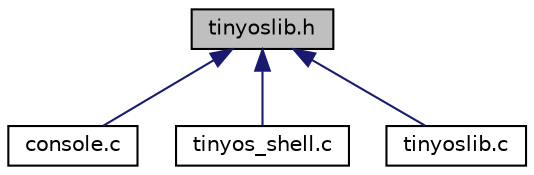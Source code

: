 digraph "tinyoslib.h"
{
  edge [fontname="Helvetica",fontsize="10",labelfontname="Helvetica",labelfontsize="10"];
  node [fontname="Helvetica",fontsize="10",shape=record];
  Node4 [label="tinyoslib.h",height=0.2,width=0.4,color="black", fillcolor="grey75", style="filled", fontcolor="black"];
  Node4 -> Node5 [dir="back",color="midnightblue",fontsize="10",style="solid"];
  Node5 [label="console.c",height=0.2,width=0.4,color="black", fillcolor="white", style="filled",URL="$console_8c_source.html"];
  Node4 -> Node6 [dir="back",color="midnightblue",fontsize="10",style="solid"];
  Node6 [label="tinyos_shell.c",height=0.2,width=0.4,color="black", fillcolor="white", style="filled",URL="$tinyos__shell_8c_source.html"];
  Node4 -> Node7 [dir="back",color="midnightblue",fontsize="10",style="solid"];
  Node7 [label="tinyoslib.c",height=0.2,width=0.4,color="black", fillcolor="white", style="filled",URL="$tinyoslib_8c_source.html"];
}
